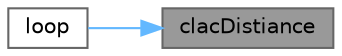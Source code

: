 digraph "clacDistiance"
{
 // LATEX_PDF_SIZE
  bgcolor="transparent";
  edge [fontname=Helvetica,fontsize=10,labelfontname=Helvetica,labelfontsize=10];
  node [fontname=Helvetica,fontsize=10,shape=box,height=0.2,width=0.4];
  rankdir="RL";
  Node1 [label="clacDistiance",height=0.2,width=0.4,color="gray40", fillcolor="grey60", style="filled", fontcolor="black",tooltip="Take the duration form the distance sensor and calculate teh distances."];
  Node1 -> Node2 [dir="back",color="steelblue1",style="solid"];
  Node2 [label="loop",height=0.2,width=0.4,color="grey40", fillcolor="white", style="filled",URL="$slave_8ino.html#afe461d27b9c48d5921c00d521181f12f",tooltip="This is the function that update the bluetooth data and controlls the car."];
}
